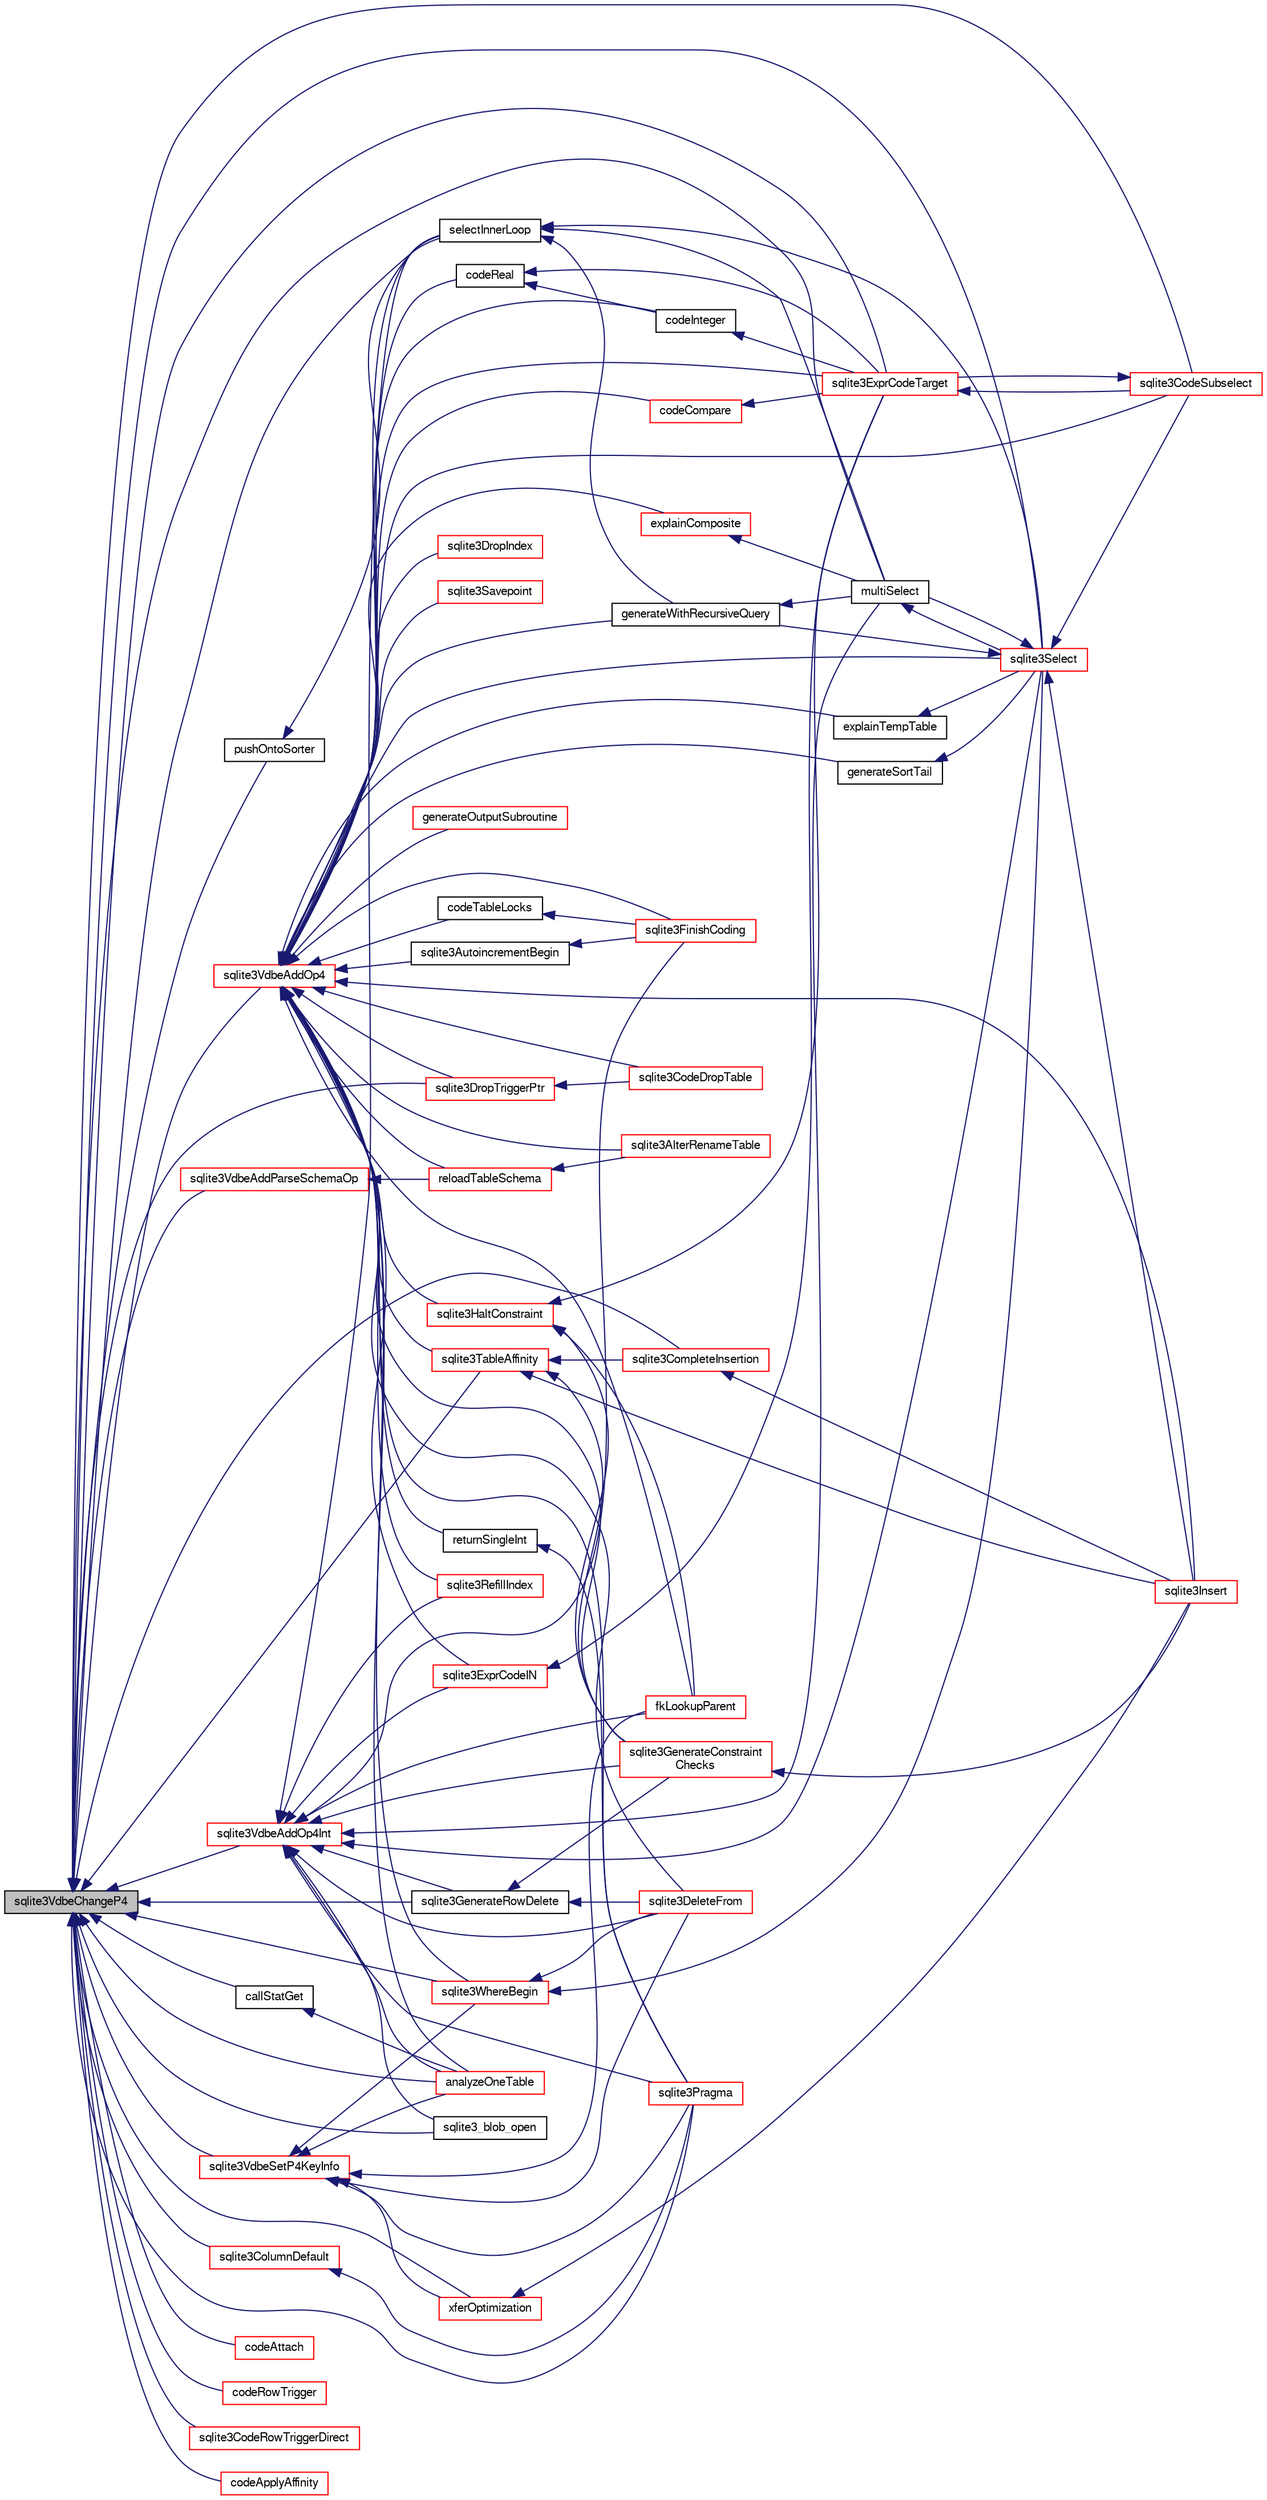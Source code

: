 digraph "sqlite3VdbeChangeP4"
{
  edge [fontname="FreeSans",fontsize="10",labelfontname="FreeSans",labelfontsize="10"];
  node [fontname="FreeSans",fontsize="10",shape=record];
  rankdir="LR";
  Node745984 [label="sqlite3VdbeChangeP4",height=0.2,width=0.4,color="black", fillcolor="grey75", style="filled", fontcolor="black"];
  Node745984 -> Node745985 [dir="back",color="midnightblue",fontsize="10",style="solid",fontname="FreeSans"];
  Node745985 [label="sqlite3VdbeAddOp4",height=0.2,width=0.4,color="red", fillcolor="white", style="filled",URL="$sqlite3_8c.html#a739d7a47b1c11779283b7797ea7e1d4d"];
  Node745985 -> Node745986 [dir="back",color="midnightblue",fontsize="10",style="solid",fontname="FreeSans"];
  Node745986 [label="codeCompare",height=0.2,width=0.4,color="red", fillcolor="white", style="filled",URL="$sqlite3_8c.html#a8cca26a71db22ffabf292736aefd31a9"];
  Node745986 -> Node745987 [dir="back",color="midnightblue",fontsize="10",style="solid",fontname="FreeSans"];
  Node745987 [label="sqlite3ExprCodeTarget",height=0.2,width=0.4,color="red", fillcolor="white", style="filled",URL="$sqlite3_8c.html#a4f308397a0a3ed299ed31aaa1ae2a293"];
  Node745987 -> Node745988 [dir="back",color="midnightblue",fontsize="10",style="solid",fontname="FreeSans"];
  Node745988 [label="sqlite3CodeSubselect",height=0.2,width=0.4,color="red", fillcolor="white", style="filled",URL="$sqlite3_8c.html#aa69b46d2204a1d1b110107a1be12ee0c"];
  Node745988 -> Node745987 [dir="back",color="midnightblue",fontsize="10",style="solid",fontname="FreeSans"];
  Node745985 -> Node745988 [dir="back",color="midnightblue",fontsize="10",style="solid",fontname="FreeSans"];
  Node745985 -> Node745990 [dir="back",color="midnightblue",fontsize="10",style="solid",fontname="FreeSans"];
  Node745990 [label="sqlite3ExprCodeIN",height=0.2,width=0.4,color="red", fillcolor="white", style="filled",URL="$sqlite3_8c.html#ad9cf4f5b5ffb90c24a4a0900c8626193"];
  Node745990 -> Node745987 [dir="back",color="midnightblue",fontsize="10",style="solid",fontname="FreeSans"];
  Node745985 -> Node746057 [dir="back",color="midnightblue",fontsize="10",style="solid",fontname="FreeSans"];
  Node746057 [label="codeReal",height=0.2,width=0.4,color="black", fillcolor="white", style="filled",URL="$sqlite3_8c.html#a1f691989c09f7dfea94ec2b60c6b70bd"];
  Node746057 -> Node746058 [dir="back",color="midnightblue",fontsize="10",style="solid",fontname="FreeSans"];
  Node746058 [label="codeInteger",height=0.2,width=0.4,color="black", fillcolor="white", style="filled",URL="$sqlite3_8c.html#aed36006f29dec5c2f70f13c970ce6961"];
  Node746058 -> Node745987 [dir="back",color="midnightblue",fontsize="10",style="solid",fontname="FreeSans"];
  Node746057 -> Node745987 [dir="back",color="midnightblue",fontsize="10",style="solid",fontname="FreeSans"];
  Node745985 -> Node746058 [dir="back",color="midnightblue",fontsize="10",style="solid",fontname="FreeSans"];
  Node745985 -> Node745987 [dir="back",color="midnightblue",fontsize="10",style="solid",fontname="FreeSans"];
  Node745985 -> Node746059 [dir="back",color="midnightblue",fontsize="10",style="solid",fontname="FreeSans"];
  Node746059 [label="reloadTableSchema",height=0.2,width=0.4,color="red", fillcolor="white", style="filled",URL="$sqlite3_8c.html#aec12bc2a95741e915fbe82b98fb1f8c6"];
  Node746059 -> Node746060 [dir="back",color="midnightblue",fontsize="10",style="solid",fontname="FreeSans"];
  Node746060 [label="sqlite3AlterRenameTable",height=0.2,width=0.4,color="red", fillcolor="white", style="filled",URL="$sqlite3_8c.html#aa5cfdb507ff74e559f2efb0318c96d2c"];
  Node745985 -> Node746060 [dir="back",color="midnightblue",fontsize="10",style="solid",fontname="FreeSans"];
  Node745985 -> Node746062 [dir="back",color="midnightblue",fontsize="10",style="solid",fontname="FreeSans"];
  Node746062 [label="analyzeOneTable",height=0.2,width=0.4,color="red", fillcolor="white", style="filled",URL="$sqlite3_8c.html#a31d4182bf855943a5d0526dbb4987803"];
  Node745985 -> Node746066 [dir="back",color="midnightblue",fontsize="10",style="solid",fontname="FreeSans"];
  Node746066 [label="codeTableLocks",height=0.2,width=0.4,color="black", fillcolor="white", style="filled",URL="$sqlite3_8c.html#a2aadd4ad3b208fd127518129cfc10a72"];
  Node746066 -> Node746042 [dir="back",color="midnightblue",fontsize="10",style="solid",fontname="FreeSans"];
  Node746042 [label="sqlite3FinishCoding",height=0.2,width=0.4,color="red", fillcolor="white", style="filled",URL="$sqlite3_8c.html#a651bc5b446c276c092705856d995b278"];
  Node745985 -> Node746042 [dir="back",color="midnightblue",fontsize="10",style="solid",fontname="FreeSans"];
  Node745985 -> Node746067 [dir="back",color="midnightblue",fontsize="10",style="solid",fontname="FreeSans"];
  Node746067 [label="sqlite3CodeDropTable",height=0.2,width=0.4,color="red", fillcolor="white", style="filled",URL="$sqlite3_8c.html#aaf9a8d65346dc15bfcd60bc48e885f46"];
  Node745985 -> Node745995 [dir="back",color="midnightblue",fontsize="10",style="solid",fontname="FreeSans"];
  Node745995 [label="sqlite3RefillIndex",height=0.2,width=0.4,color="red", fillcolor="white", style="filled",URL="$sqlite3_8c.html#a17be5b679d9181b961ea9ba4a18d4f80"];
  Node745985 -> Node746068 [dir="back",color="midnightblue",fontsize="10",style="solid",fontname="FreeSans"];
  Node746068 [label="sqlite3DropIndex",height=0.2,width=0.4,color="red", fillcolor="white", style="filled",URL="$sqlite3_8c.html#a3ffd2536f34a0cf6d427710b06b71e83"];
  Node745985 -> Node746069 [dir="back",color="midnightblue",fontsize="10",style="solid",fontname="FreeSans"];
  Node746069 [label="sqlite3Savepoint",height=0.2,width=0.4,color="red", fillcolor="white", style="filled",URL="$sqlite3_8c.html#a85088587b34effc9b3430bbb3e4f3852"];
  Node745985 -> Node746070 [dir="back",color="midnightblue",fontsize="10",style="solid",fontname="FreeSans"];
  Node746070 [label="sqlite3HaltConstraint",height=0.2,width=0.4,color="red", fillcolor="white", style="filled",URL="$sqlite3_8c.html#a1d9375ff5f2bf176b6f08662ebca50bd"];
  Node746070 -> Node745987 [dir="back",color="midnightblue",fontsize="10",style="solid",fontname="FreeSans"];
  Node746070 -> Node746075 [dir="back",color="midnightblue",fontsize="10",style="solid",fontname="FreeSans"];
  Node746075 [label="fkLookupParent",height=0.2,width=0.4,color="red", fillcolor="white", style="filled",URL="$sqlite3_8c.html#ac7b0111b1d2e3305a38874a645a86d06"];
  Node746070 -> Node746020 [dir="back",color="midnightblue",fontsize="10",style="solid",fontname="FreeSans"];
  Node746020 [label="sqlite3GenerateConstraint\lChecks",height=0.2,width=0.4,color="red", fillcolor="white", style="filled",URL="$sqlite3_8c.html#aef639c1e6a0c0a67ca6e7690ad931bd2"];
  Node746020 -> Node746018 [dir="back",color="midnightblue",fontsize="10",style="solid",fontname="FreeSans"];
  Node746018 [label="sqlite3Insert",height=0.2,width=0.4,color="red", fillcolor="white", style="filled",URL="$sqlite3_8c.html#a5b17c9c2000bae6bdff8e6be48d7dc2b"];
  Node745985 -> Node746008 [dir="back",color="midnightblue",fontsize="10",style="solid",fontname="FreeSans"];
  Node746008 [label="sqlite3DeleteFrom",height=0.2,width=0.4,color="red", fillcolor="white", style="filled",URL="$sqlite3_8c.html#ab9b4b45349188b49eabb23f94608a091"];
  Node745985 -> Node746075 [dir="back",color="midnightblue",fontsize="10",style="solid",fontname="FreeSans"];
  Node745985 -> Node746076 [dir="back",color="midnightblue",fontsize="10",style="solid",fontname="FreeSans"];
  Node746076 [label="sqlite3TableAffinity",height=0.2,width=0.4,color="red", fillcolor="white", style="filled",URL="$sqlite3_8c.html#abf99b52a40a6c443cf9936ac485db087"];
  Node746076 -> Node746018 [dir="back",color="midnightblue",fontsize="10",style="solid",fontname="FreeSans"];
  Node746076 -> Node746020 [dir="back",color="midnightblue",fontsize="10",style="solid",fontname="FreeSans"];
  Node746076 -> Node746077 [dir="back",color="midnightblue",fontsize="10",style="solid",fontname="FreeSans"];
  Node746077 [label="sqlite3CompleteInsertion",height=0.2,width=0.4,color="red", fillcolor="white", style="filled",URL="$sqlite3_8c.html#a782d99c5a597a450d4361d87d93e59f5"];
  Node746077 -> Node746018 [dir="back",color="midnightblue",fontsize="10",style="solid",fontname="FreeSans"];
  Node745985 -> Node746078 [dir="back",color="midnightblue",fontsize="10",style="solid",fontname="FreeSans"];
  Node746078 [label="sqlite3AutoincrementBegin",height=0.2,width=0.4,color="black", fillcolor="white", style="filled",URL="$sqlite3_8c.html#a62a5d5880763dac53a4110157e094ebd"];
  Node746078 -> Node746042 [dir="back",color="midnightblue",fontsize="10",style="solid",fontname="FreeSans"];
  Node745985 -> Node746018 [dir="back",color="midnightblue",fontsize="10",style="solid",fontname="FreeSans"];
  Node745985 -> Node746020 [dir="back",color="midnightblue",fontsize="10",style="solid",fontname="FreeSans"];
  Node745985 -> Node746079 [dir="back",color="midnightblue",fontsize="10",style="solid",fontname="FreeSans"];
  Node746079 [label="returnSingleInt",height=0.2,width=0.4,color="black", fillcolor="white", style="filled",URL="$sqlite3_8c.html#ac113284b70126c8f10e1603da0b16b26"];
  Node746079 -> Node746021 [dir="back",color="midnightblue",fontsize="10",style="solid",fontname="FreeSans"];
  Node746021 [label="sqlite3Pragma",height=0.2,width=0.4,color="red", fillcolor="white", style="filled",URL="$sqlite3_8c.html#a111391370f58f8e6a6eca51fd34d62ed"];
  Node745985 -> Node746021 [dir="back",color="midnightblue",fontsize="10",style="solid",fontname="FreeSans"];
  Node745985 -> Node746047 [dir="back",color="midnightblue",fontsize="10",style="solid",fontname="FreeSans"];
  Node746047 [label="selectInnerLoop",height=0.2,width=0.4,color="black", fillcolor="white", style="filled",URL="$sqlite3_8c.html#ababe0933661ebe67eb0e6074bb1fd411"];
  Node746047 -> Node746028 [dir="back",color="midnightblue",fontsize="10",style="solid",fontname="FreeSans"];
  Node746028 [label="generateWithRecursiveQuery",height=0.2,width=0.4,color="black", fillcolor="white", style="filled",URL="$sqlite3_8c.html#ade2c3663fa9c3b9676507984b9483942"];
  Node746028 -> Node746029 [dir="back",color="midnightblue",fontsize="10",style="solid",fontname="FreeSans"];
  Node746029 [label="multiSelect",height=0.2,width=0.4,color="black", fillcolor="white", style="filled",URL="$sqlite3_8c.html#a6456c61f3d9b2389738753cedfa24fa7"];
  Node746029 -> Node746026 [dir="back",color="midnightblue",fontsize="10",style="solid",fontname="FreeSans"];
  Node746026 [label="sqlite3Select",height=0.2,width=0.4,color="red", fillcolor="white", style="filled",URL="$sqlite3_8c.html#a2465ee8c956209ba4b272477b7c21a45"];
  Node746026 -> Node745988 [dir="back",color="midnightblue",fontsize="10",style="solid",fontname="FreeSans"];
  Node746026 -> Node746018 [dir="back",color="midnightblue",fontsize="10",style="solid",fontname="FreeSans"];
  Node746026 -> Node746028 [dir="back",color="midnightblue",fontsize="10",style="solid",fontname="FreeSans"];
  Node746026 -> Node746029 [dir="back",color="midnightblue",fontsize="10",style="solid",fontname="FreeSans"];
  Node746047 -> Node746029 [dir="back",color="midnightblue",fontsize="10",style="solid",fontname="FreeSans"];
  Node746047 -> Node746026 [dir="back",color="midnightblue",fontsize="10",style="solid",fontname="FreeSans"];
  Node745985 -> Node746080 [dir="back",color="midnightblue",fontsize="10",style="solid",fontname="FreeSans"];
  Node746080 [label="explainTempTable",height=0.2,width=0.4,color="black", fillcolor="white", style="filled",URL="$sqlite3_8c.html#a44d395bc1b884846d8f8ff77421c507f"];
  Node746080 -> Node746026 [dir="back",color="midnightblue",fontsize="10",style="solid",fontname="FreeSans"];
  Node745985 -> Node746081 [dir="back",color="midnightblue",fontsize="10",style="solid",fontname="FreeSans"];
  Node746081 [label="explainComposite",height=0.2,width=0.4,color="red", fillcolor="white", style="filled",URL="$sqlite3_8c.html#a1a56fec7bc3173c1fbe11664125625cf"];
  Node746081 -> Node746029 [dir="back",color="midnightblue",fontsize="10",style="solid",fontname="FreeSans"];
  Node745985 -> Node746082 [dir="back",color="midnightblue",fontsize="10",style="solid",fontname="FreeSans"];
  Node746082 [label="generateSortTail",height=0.2,width=0.4,color="black", fillcolor="white", style="filled",URL="$sqlite3_8c.html#a765aecda0868f07068f466b0ad2a103e"];
  Node746082 -> Node746026 [dir="back",color="midnightblue",fontsize="10",style="solid",fontname="FreeSans"];
  Node745985 -> Node746028 [dir="back",color="midnightblue",fontsize="10",style="solid",fontname="FreeSans"];
  Node745985 -> Node746083 [dir="back",color="midnightblue",fontsize="10",style="solid",fontname="FreeSans"];
  Node746083 [label="generateOutputSubroutine",height=0.2,width=0.4,color="red", fillcolor="white", style="filled",URL="$sqlite3_8c.html#a726cb50d2916b29ad5dc1e51f635af25"];
  Node745985 -> Node746026 [dir="back",color="midnightblue",fontsize="10",style="solid",fontname="FreeSans"];
  Node745985 -> Node746087 [dir="back",color="midnightblue",fontsize="10",style="solid",fontname="FreeSans"];
  Node746087 [label="sqlite3DropTriggerPtr",height=0.2,width=0.4,color="red", fillcolor="white", style="filled",URL="$sqlite3_8c.html#aa3a84617bfc76be1c61c27fc2b6d0b17"];
  Node746087 -> Node746067 [dir="back",color="midnightblue",fontsize="10",style="solid",fontname="FreeSans"];
  Node745985 -> Node746023 [dir="back",color="midnightblue",fontsize="10",style="solid",fontname="FreeSans"];
  Node746023 [label="sqlite3WhereBegin",height=0.2,width=0.4,color="red", fillcolor="white", style="filled",URL="$sqlite3_8c.html#acad049f5c9a96a8118cffd5e5ce89f7c"];
  Node746023 -> Node746008 [dir="back",color="midnightblue",fontsize="10",style="solid",fontname="FreeSans"];
  Node746023 -> Node746026 [dir="back",color="midnightblue",fontsize="10",style="solid",fontname="FreeSans"];
  Node745984 -> Node746091 [dir="back",color="midnightblue",fontsize="10",style="solid",fontname="FreeSans"];
  Node746091 [label="sqlite3VdbeAddParseSchemaOp",height=0.2,width=0.4,color="red", fillcolor="white", style="filled",URL="$sqlite3_8c.html#a52c71cba3d53e0eb5c0c785ef9a7ec8f"];
  Node746091 -> Node746059 [dir="back",color="midnightblue",fontsize="10",style="solid",fontname="FreeSans"];
  Node745984 -> Node746093 [dir="back",color="midnightblue",fontsize="10",style="solid",fontname="FreeSans"];
  Node746093 [label="sqlite3VdbeAddOp4Int",height=0.2,width=0.4,color="red", fillcolor="white", style="filled",URL="$sqlite3_8c.html#afff63410071bb7015a6392d8a7704b43"];
  Node746093 -> Node746094 [dir="back",color="midnightblue",fontsize="10",style="solid",fontname="FreeSans"];
  Node746094 [label="sqlite3_blob_open",height=0.2,width=0.4,color="black", fillcolor="white", style="filled",URL="$sqlite3_8h.html#adb8ad839a5bdd62a43785132bc7dd518"];
  Node746093 -> Node745990 [dir="back",color="midnightblue",fontsize="10",style="solid",fontname="FreeSans"];
  Node746093 -> Node746062 [dir="back",color="midnightblue",fontsize="10",style="solid",fontname="FreeSans"];
  Node746093 -> Node746042 [dir="back",color="midnightblue",fontsize="10",style="solid",fontname="FreeSans"];
  Node746093 -> Node745995 [dir="back",color="midnightblue",fontsize="10",style="solid",fontname="FreeSans"];
  Node746093 -> Node746008 [dir="back",color="midnightblue",fontsize="10",style="solid",fontname="FreeSans"];
  Node746093 -> Node746007 [dir="back",color="midnightblue",fontsize="10",style="solid",fontname="FreeSans"];
  Node746007 [label="sqlite3GenerateRowDelete",height=0.2,width=0.4,color="black", fillcolor="white", style="filled",URL="$sqlite3_8c.html#a2c76cbf3027fc18fdbb8cb4cd96b77d9"];
  Node746007 -> Node746008 [dir="back",color="midnightblue",fontsize="10",style="solid",fontname="FreeSans"];
  Node746007 -> Node746020 [dir="back",color="midnightblue",fontsize="10",style="solid",fontname="FreeSans"];
  Node746093 -> Node746075 [dir="back",color="midnightblue",fontsize="10",style="solid",fontname="FreeSans"];
  Node746093 -> Node746020 [dir="back",color="midnightblue",fontsize="10",style="solid",fontname="FreeSans"];
  Node746093 -> Node746021 [dir="back",color="midnightblue",fontsize="10",style="solid",fontname="FreeSans"];
  Node746093 -> Node746047 [dir="back",color="midnightblue",fontsize="10",style="solid",fontname="FreeSans"];
  Node746093 -> Node746029 [dir="back",color="midnightblue",fontsize="10",style="solid",fontname="FreeSans"];
  Node746093 -> Node746026 [dir="back",color="midnightblue",fontsize="10",style="solid",fontname="FreeSans"];
  Node745984 -> Node746102 [dir="back",color="midnightblue",fontsize="10",style="solid",fontname="FreeSans"];
  Node746102 [label="sqlite3VdbeSetP4KeyInfo",height=0.2,width=0.4,color="red", fillcolor="white", style="filled",URL="$sqlite3_8c.html#a342090b36fbf7fdace2a23b8efca030c"];
  Node746102 -> Node746062 [dir="back",color="midnightblue",fontsize="10",style="solid",fontname="FreeSans"];
  Node746102 -> Node746008 [dir="back",color="midnightblue",fontsize="10",style="solid",fontname="FreeSans"];
  Node746102 -> Node746075 [dir="back",color="midnightblue",fontsize="10",style="solid",fontname="FreeSans"];
  Node746102 -> Node746073 [dir="back",color="midnightblue",fontsize="10",style="solid",fontname="FreeSans"];
  Node746073 [label="xferOptimization",height=0.2,width=0.4,color="red", fillcolor="white", style="filled",URL="$sqlite3_8c.html#ae85c90f7d064fe83f4ed930e708855d2"];
  Node746073 -> Node746018 [dir="back",color="midnightblue",fontsize="10",style="solid",fontname="FreeSans"];
  Node746102 -> Node746021 [dir="back",color="midnightblue",fontsize="10",style="solid",fontname="FreeSans"];
  Node746102 -> Node746023 [dir="back",color="midnightblue",fontsize="10",style="solid",fontname="FreeSans"];
  Node745984 -> Node746094 [dir="back",color="midnightblue",fontsize="10",style="solid",fontname="FreeSans"];
  Node745984 -> Node745988 [dir="back",color="midnightblue",fontsize="10",style="solid",fontname="FreeSans"];
  Node745984 -> Node745987 [dir="back",color="midnightblue",fontsize="10",style="solid",fontname="FreeSans"];
  Node745984 -> Node746103 [dir="back",color="midnightblue",fontsize="10",style="solid",fontname="FreeSans"];
  Node746103 [label="callStatGet",height=0.2,width=0.4,color="black", fillcolor="white", style="filled",URL="$sqlite3_8c.html#aae801ecb4e01d271d64f1419f7ba0cfc"];
  Node746103 -> Node746062 [dir="back",color="midnightblue",fontsize="10",style="solid",fontname="FreeSans"];
  Node745984 -> Node746062 [dir="back",color="midnightblue",fontsize="10",style="solid",fontname="FreeSans"];
  Node745984 -> Node746039 [dir="back",color="midnightblue",fontsize="10",style="solid",fontname="FreeSans"];
  Node746039 [label="codeAttach",height=0.2,width=0.4,color="red", fillcolor="white", style="filled",URL="$sqlite3_8c.html#ade4e9e30d828a19c191fdcb098676d5b"];
  Node745984 -> Node746007 [dir="back",color="midnightblue",fontsize="10",style="solid",fontname="FreeSans"];
  Node745984 -> Node746076 [dir="back",color="midnightblue",fontsize="10",style="solid",fontname="FreeSans"];
  Node745984 -> Node746077 [dir="back",color="midnightblue",fontsize="10",style="solid",fontname="FreeSans"];
  Node745984 -> Node746073 [dir="back",color="midnightblue",fontsize="10",style="solid",fontname="FreeSans"];
  Node745984 -> Node746021 [dir="back",color="midnightblue",fontsize="10",style="solid",fontname="FreeSans"];
  Node745984 -> Node746046 [dir="back",color="midnightblue",fontsize="10",style="solid",fontname="FreeSans"];
  Node746046 [label="pushOntoSorter",height=0.2,width=0.4,color="black", fillcolor="white", style="filled",URL="$sqlite3_8c.html#a4555397beb584a386e7739cf022a6651"];
  Node746046 -> Node746047 [dir="back",color="midnightblue",fontsize="10",style="solid",fontname="FreeSans"];
  Node745984 -> Node746047 [dir="back",color="midnightblue",fontsize="10",style="solid",fontname="FreeSans"];
  Node745984 -> Node746029 [dir="back",color="midnightblue",fontsize="10",style="solid",fontname="FreeSans"];
  Node745984 -> Node746026 [dir="back",color="midnightblue",fontsize="10",style="solid",fontname="FreeSans"];
  Node745984 -> Node746087 [dir="back",color="midnightblue",fontsize="10",style="solid",fontname="FreeSans"];
  Node745984 -> Node746012 [dir="back",color="midnightblue",fontsize="10",style="solid",fontname="FreeSans"];
  Node746012 [label="codeRowTrigger",height=0.2,width=0.4,color="red", fillcolor="white", style="filled",URL="$sqlite3_8c.html#a463cea5aaaf388b560b206570a0022fc"];
  Node745984 -> Node746014 [dir="back",color="midnightblue",fontsize="10",style="solid",fontname="FreeSans"];
  Node746014 [label="sqlite3CodeRowTriggerDirect",height=0.2,width=0.4,color="red", fillcolor="white", style="filled",URL="$sqlite3_8c.html#ad92829f9001bcf89a0299dad5a48acd4"];
  Node745984 -> Node746104 [dir="back",color="midnightblue",fontsize="10",style="solid",fontname="FreeSans"];
  Node746104 [label="sqlite3ColumnDefault",height=0.2,width=0.4,color="red", fillcolor="white", style="filled",URL="$sqlite3_8c.html#a59f47949957801afdf53735549eacc7d"];
  Node746104 -> Node746021 [dir="back",color="midnightblue",fontsize="10",style="solid",fontname="FreeSans"];
  Node745984 -> Node746107 [dir="back",color="midnightblue",fontsize="10",style="solid",fontname="FreeSans"];
  Node746107 [label="codeApplyAffinity",height=0.2,width=0.4,color="red", fillcolor="white", style="filled",URL="$sqlite3_8c.html#a3b3a683e750abead3da9b53dd7d373d4"];
  Node745984 -> Node746023 [dir="back",color="midnightblue",fontsize="10",style="solid",fontname="FreeSans"];
}
